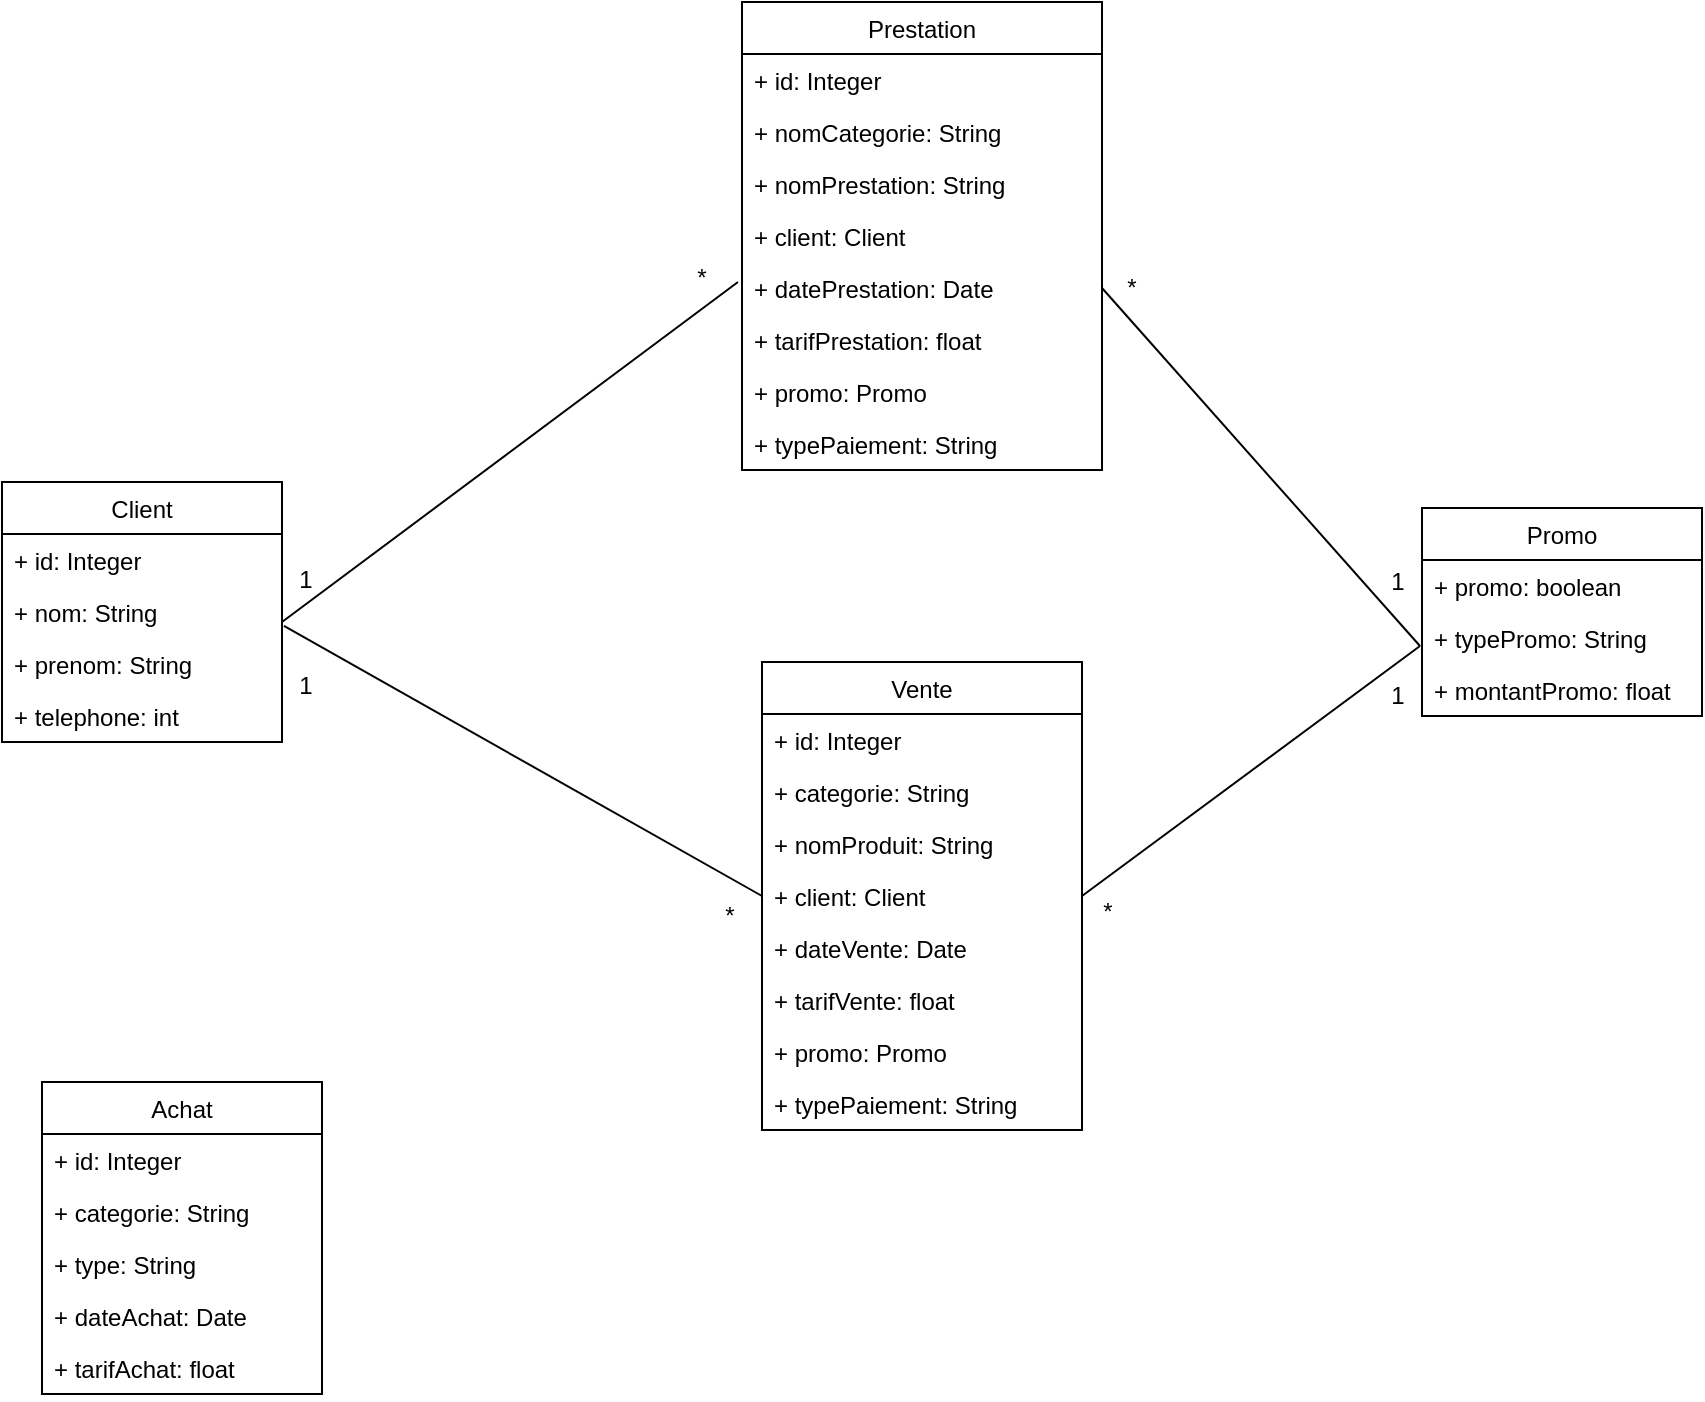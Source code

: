 <mxfile version="17.4.6" type="device"><diagram id="fMGmvMrIr8xtXr33Aj6f" name="Page-1"><mxGraphModel dx="715" dy="484" grid="1" gridSize="10" guides="1" tooltips="1" connect="1" arrows="1" fold="1" page="1" pageScale="1" pageWidth="1169" pageHeight="827" math="0" shadow="0"><root><mxCell id="0"/><mxCell id="1" parent="0"/><mxCell id="Y2WAJ-svTkJFXdTxKHSm-6" value="Client" style="swimlane;fontStyle=0;childLayout=stackLayout;horizontal=1;startSize=26;fillColor=none;horizontalStack=0;resizeParent=1;resizeParentMax=0;resizeLast=0;collapsible=1;marginBottom=0;" vertex="1" parent="1"><mxGeometry x="50" y="300" width="140" height="130" as="geometry"/></mxCell><mxCell id="Y2WAJ-svTkJFXdTxKHSm-31" value="+ id: Integer" style="text;strokeColor=none;fillColor=none;align=left;verticalAlign=top;spacingLeft=4;spacingRight=4;overflow=hidden;rotatable=0;points=[[0,0.5],[1,0.5]];portConstraint=eastwest;" vertex="1" parent="Y2WAJ-svTkJFXdTxKHSm-6"><mxGeometry y="26" width="140" height="26" as="geometry"/></mxCell><mxCell id="Y2WAJ-svTkJFXdTxKHSm-7" value="+ nom: String" style="text;strokeColor=none;fillColor=none;align=left;verticalAlign=top;spacingLeft=4;spacingRight=4;overflow=hidden;rotatable=0;points=[[0,0.5],[1,0.5]];portConstraint=eastwest;" vertex="1" parent="Y2WAJ-svTkJFXdTxKHSm-6"><mxGeometry y="52" width="140" height="26" as="geometry"/></mxCell><mxCell id="Y2WAJ-svTkJFXdTxKHSm-8" value="+ prenom: String" style="text;strokeColor=none;fillColor=none;align=left;verticalAlign=top;spacingLeft=4;spacingRight=4;overflow=hidden;rotatable=0;points=[[0,0.5],[1,0.5]];portConstraint=eastwest;" vertex="1" parent="Y2WAJ-svTkJFXdTxKHSm-6"><mxGeometry y="78" width="140" height="26" as="geometry"/></mxCell><mxCell id="Y2WAJ-svTkJFXdTxKHSm-9" value="+ telephone: int" style="text;strokeColor=none;fillColor=none;align=left;verticalAlign=top;spacingLeft=4;spacingRight=4;overflow=hidden;rotatable=0;points=[[0,0.5],[1,0.5]];portConstraint=eastwest;" vertex="1" parent="Y2WAJ-svTkJFXdTxKHSm-6"><mxGeometry y="104" width="140" height="26" as="geometry"/></mxCell><mxCell id="Y2WAJ-svTkJFXdTxKHSm-10" value="Prestation" style="swimlane;fontStyle=0;childLayout=stackLayout;horizontal=1;startSize=26;fillColor=none;horizontalStack=0;resizeParent=1;resizeParentMax=0;resizeLast=0;collapsible=1;marginBottom=0;" vertex="1" parent="1"><mxGeometry x="420" y="60" width="180" height="234" as="geometry"/></mxCell><mxCell id="Y2WAJ-svTkJFXdTxKHSm-32" value="+ id: Integer" style="text;strokeColor=none;fillColor=none;align=left;verticalAlign=top;spacingLeft=4;spacingRight=4;overflow=hidden;rotatable=0;points=[[0,0.5],[1,0.5]];portConstraint=eastwest;" vertex="1" parent="Y2WAJ-svTkJFXdTxKHSm-10"><mxGeometry y="26" width="180" height="26" as="geometry"/></mxCell><mxCell id="Y2WAJ-svTkJFXdTxKHSm-11" value="+ nomCategorie: String" style="text;strokeColor=none;fillColor=none;align=left;verticalAlign=top;spacingLeft=4;spacingRight=4;overflow=hidden;rotatable=0;points=[[0,0.5],[1,0.5]];portConstraint=eastwest;" vertex="1" parent="Y2WAJ-svTkJFXdTxKHSm-10"><mxGeometry y="52" width="180" height="26" as="geometry"/></mxCell><mxCell id="Y2WAJ-svTkJFXdTxKHSm-12" value="+ nomPrestation: String" style="text;strokeColor=none;fillColor=none;align=left;verticalAlign=top;spacingLeft=4;spacingRight=4;overflow=hidden;rotatable=0;points=[[0,0.5],[1,0.5]];portConstraint=eastwest;" vertex="1" parent="Y2WAJ-svTkJFXdTxKHSm-10"><mxGeometry y="78" width="180" height="26" as="geometry"/></mxCell><mxCell id="Y2WAJ-svTkJFXdTxKHSm-13" value="+ client: Client" style="text;strokeColor=none;fillColor=none;align=left;verticalAlign=top;spacingLeft=4;spacingRight=4;overflow=hidden;rotatable=0;points=[[0,0.5],[1,0.5]];portConstraint=eastwest;" vertex="1" parent="Y2WAJ-svTkJFXdTxKHSm-10"><mxGeometry y="104" width="180" height="26" as="geometry"/></mxCell><mxCell id="Y2WAJ-svTkJFXdTxKHSm-25" value="+ datePrestation: Date" style="text;strokeColor=none;fillColor=none;align=left;verticalAlign=top;spacingLeft=4;spacingRight=4;overflow=hidden;rotatable=0;points=[[0,0.5],[1,0.5]];portConstraint=eastwest;" vertex="1" parent="Y2WAJ-svTkJFXdTxKHSm-10"><mxGeometry y="130" width="180" height="26" as="geometry"/></mxCell><mxCell id="Y2WAJ-svTkJFXdTxKHSm-26" value="+ tarifPrestation: float" style="text;strokeColor=none;fillColor=none;align=left;verticalAlign=top;spacingLeft=4;spacingRight=4;overflow=hidden;rotatable=0;points=[[0,0.5],[1,0.5]];portConstraint=eastwest;" vertex="1" parent="Y2WAJ-svTkJFXdTxKHSm-10"><mxGeometry y="156" width="180" height="26" as="geometry"/></mxCell><mxCell id="Y2WAJ-svTkJFXdTxKHSm-47" value="+ promo: Promo" style="text;strokeColor=none;fillColor=none;align=left;verticalAlign=top;spacingLeft=4;spacingRight=4;overflow=hidden;rotatable=0;points=[[0,0.5],[1,0.5]];portConstraint=eastwest;" vertex="1" parent="Y2WAJ-svTkJFXdTxKHSm-10"><mxGeometry y="182" width="180" height="26" as="geometry"/></mxCell><mxCell id="Y2WAJ-svTkJFXdTxKHSm-30" value="+ typePaiement: String" style="text;strokeColor=none;fillColor=none;align=left;verticalAlign=top;spacingLeft=4;spacingRight=4;overflow=hidden;rotatable=0;points=[[0,0.5],[1,0.5]];portConstraint=eastwest;" vertex="1" parent="Y2WAJ-svTkJFXdTxKHSm-10"><mxGeometry y="208" width="180" height="26" as="geometry"/></mxCell><mxCell id="Y2WAJ-svTkJFXdTxKHSm-14" value="Achat" style="swimlane;fontStyle=0;childLayout=stackLayout;horizontal=1;startSize=26;fillColor=none;horizontalStack=0;resizeParent=1;resizeParentMax=0;resizeLast=0;collapsible=1;marginBottom=0;" vertex="1" parent="1"><mxGeometry x="70" y="600" width="140" height="156" as="geometry"/></mxCell><mxCell id="Y2WAJ-svTkJFXdTxKHSm-15" value="+ id: Integer" style="text;strokeColor=none;fillColor=none;align=left;verticalAlign=top;spacingLeft=4;spacingRight=4;overflow=hidden;rotatable=0;points=[[0,0.5],[1,0.5]];portConstraint=eastwest;" vertex="1" parent="Y2WAJ-svTkJFXdTxKHSm-14"><mxGeometry y="26" width="140" height="26" as="geometry"/></mxCell><mxCell id="Y2WAJ-svTkJFXdTxKHSm-16" value="+ categorie: String" style="text;strokeColor=none;fillColor=none;align=left;verticalAlign=top;spacingLeft=4;spacingRight=4;overflow=hidden;rotatable=0;points=[[0,0.5],[1,0.5]];portConstraint=eastwest;" vertex="1" parent="Y2WAJ-svTkJFXdTxKHSm-14"><mxGeometry y="52" width="140" height="26" as="geometry"/></mxCell><mxCell id="Y2WAJ-svTkJFXdTxKHSm-17" value="+ type: String" style="text;strokeColor=none;fillColor=none;align=left;verticalAlign=top;spacingLeft=4;spacingRight=4;overflow=hidden;rotatable=0;points=[[0,0.5],[1,0.5]];portConstraint=eastwest;" vertex="1" parent="Y2WAJ-svTkJFXdTxKHSm-14"><mxGeometry y="78" width="140" height="26" as="geometry"/></mxCell><mxCell id="Y2WAJ-svTkJFXdTxKHSm-44" value="+ dateAchat: Date" style="text;strokeColor=none;fillColor=none;align=left;verticalAlign=top;spacingLeft=4;spacingRight=4;overflow=hidden;rotatable=0;points=[[0,0.5],[1,0.5]];portConstraint=eastwest;" vertex="1" parent="Y2WAJ-svTkJFXdTxKHSm-14"><mxGeometry y="104" width="140" height="26" as="geometry"/></mxCell><mxCell id="Y2WAJ-svTkJFXdTxKHSm-45" value="+ tarifAchat: float" style="text;strokeColor=none;fillColor=none;align=left;verticalAlign=top;spacingLeft=4;spacingRight=4;overflow=hidden;rotatable=0;points=[[0,0.5],[1,0.5]];portConstraint=eastwest;" vertex="1" parent="Y2WAJ-svTkJFXdTxKHSm-14"><mxGeometry y="130" width="140" height="26" as="geometry"/></mxCell><mxCell id="Y2WAJ-svTkJFXdTxKHSm-18" value="Vente" style="swimlane;fontStyle=0;childLayout=stackLayout;horizontal=1;startSize=26;fillColor=none;horizontalStack=0;resizeParent=1;resizeParentMax=0;resizeLast=0;collapsible=1;marginBottom=0;" vertex="1" parent="1"><mxGeometry x="430" y="390" width="160" height="234" as="geometry"/></mxCell><mxCell id="Y2WAJ-svTkJFXdTxKHSm-19" value="+ id: Integer" style="text;strokeColor=none;fillColor=none;align=left;verticalAlign=top;spacingLeft=4;spacingRight=4;overflow=hidden;rotatable=0;points=[[0,0.5],[1,0.5]];portConstraint=eastwest;" vertex="1" parent="Y2WAJ-svTkJFXdTxKHSm-18"><mxGeometry y="26" width="160" height="26" as="geometry"/></mxCell><mxCell id="Y2WAJ-svTkJFXdTxKHSm-20" value="+ categorie: String" style="text;strokeColor=none;fillColor=none;align=left;verticalAlign=top;spacingLeft=4;spacingRight=4;overflow=hidden;rotatable=0;points=[[0,0.5],[1,0.5]];portConstraint=eastwest;" vertex="1" parent="Y2WAJ-svTkJFXdTxKHSm-18"><mxGeometry y="52" width="160" height="26" as="geometry"/></mxCell><mxCell id="Y2WAJ-svTkJFXdTxKHSm-21" value="+ nomProduit: String" style="text;strokeColor=none;fillColor=none;align=left;verticalAlign=top;spacingLeft=4;spacingRight=4;overflow=hidden;rotatable=0;points=[[0,0.5],[1,0.5]];portConstraint=eastwest;" vertex="1" parent="Y2WAJ-svTkJFXdTxKHSm-18"><mxGeometry y="78" width="160" height="26" as="geometry"/></mxCell><mxCell id="Y2WAJ-svTkJFXdTxKHSm-33" value="+ client: Client" style="text;strokeColor=none;fillColor=none;align=left;verticalAlign=top;spacingLeft=4;spacingRight=4;overflow=hidden;rotatable=0;points=[[0,0.5],[1,0.5]];portConstraint=eastwest;" vertex="1" parent="Y2WAJ-svTkJFXdTxKHSm-18"><mxGeometry y="104" width="160" height="26" as="geometry"/></mxCell><mxCell id="Y2WAJ-svTkJFXdTxKHSm-34" value="+ dateVente: Date" style="text;strokeColor=none;fillColor=none;align=left;verticalAlign=top;spacingLeft=4;spacingRight=4;overflow=hidden;rotatable=0;points=[[0,0.5],[1,0.5]];portConstraint=eastwest;" vertex="1" parent="Y2WAJ-svTkJFXdTxKHSm-18"><mxGeometry y="130" width="160" height="26" as="geometry"/></mxCell><mxCell id="Y2WAJ-svTkJFXdTxKHSm-35" value="+ tarifVente: float" style="text;strokeColor=none;fillColor=none;align=left;verticalAlign=top;spacingLeft=4;spacingRight=4;overflow=hidden;rotatable=0;points=[[0,0.5],[1,0.5]];portConstraint=eastwest;" vertex="1" parent="Y2WAJ-svTkJFXdTxKHSm-18"><mxGeometry y="156" width="160" height="26" as="geometry"/></mxCell><mxCell id="Y2WAJ-svTkJFXdTxKHSm-48" value="+ promo: Promo" style="text;strokeColor=none;fillColor=none;align=left;verticalAlign=top;spacingLeft=4;spacingRight=4;overflow=hidden;rotatable=0;points=[[0,0.5],[1,0.5]];portConstraint=eastwest;" vertex="1" parent="Y2WAJ-svTkJFXdTxKHSm-18"><mxGeometry y="182" width="160" height="26" as="geometry"/></mxCell><mxCell id="Y2WAJ-svTkJFXdTxKHSm-39" value="+ typePaiement: String" style="text;strokeColor=none;fillColor=none;align=left;verticalAlign=top;spacingLeft=4;spacingRight=4;overflow=hidden;rotatable=0;points=[[0,0.5],[1,0.5]];portConstraint=eastwest;" vertex="1" parent="Y2WAJ-svTkJFXdTxKHSm-18"><mxGeometry y="208" width="160" height="26" as="geometry"/></mxCell><mxCell id="Y2WAJ-svTkJFXdTxKHSm-40" value="Promo" style="swimlane;fontStyle=0;childLayout=stackLayout;horizontal=1;startSize=26;fillColor=none;horizontalStack=0;resizeParent=1;resizeParentMax=0;resizeLast=0;collapsible=1;marginBottom=0;" vertex="1" parent="1"><mxGeometry x="760" y="313" width="140" height="104" as="geometry"/></mxCell><mxCell id="Y2WAJ-svTkJFXdTxKHSm-36" value="+ promo: boolean" style="text;strokeColor=none;fillColor=none;align=left;verticalAlign=top;spacingLeft=4;spacingRight=4;overflow=hidden;rotatable=0;points=[[0,0.5],[1,0.5]];portConstraint=eastwest;" vertex="1" parent="Y2WAJ-svTkJFXdTxKHSm-40"><mxGeometry y="26" width="140" height="26" as="geometry"/></mxCell><mxCell id="Y2WAJ-svTkJFXdTxKHSm-37" value="+ typePromo: String" style="text;strokeColor=none;fillColor=none;align=left;verticalAlign=top;spacingLeft=4;spacingRight=4;overflow=hidden;rotatable=0;points=[[0,0.5],[1,0.5]];portConstraint=eastwest;" vertex="1" parent="Y2WAJ-svTkJFXdTxKHSm-40"><mxGeometry y="52" width="140" height="26" as="geometry"/></mxCell><mxCell id="Y2WAJ-svTkJFXdTxKHSm-38" value="+ montantPromo: float" style="text;strokeColor=none;fillColor=none;align=left;verticalAlign=top;spacingLeft=4;spacingRight=4;overflow=hidden;rotatable=0;points=[[0,0.5],[1,0.5]];portConstraint=eastwest;" vertex="1" parent="Y2WAJ-svTkJFXdTxKHSm-40"><mxGeometry y="78" width="140" height="26" as="geometry"/></mxCell><mxCell id="Y2WAJ-svTkJFXdTxKHSm-55" value="*" style="text;html=1;strokeColor=none;fillColor=none;align=center;verticalAlign=middle;whiteSpace=wrap;rounded=0;" vertex="1" parent="1"><mxGeometry x="370" y="183" width="60" height="30" as="geometry"/></mxCell><mxCell id="Y2WAJ-svTkJFXdTxKHSm-56" value="1" style="text;html=1;strokeColor=none;fillColor=none;align=center;verticalAlign=middle;whiteSpace=wrap;rounded=0;" vertex="1" parent="1"><mxGeometry x="172" y="334" width="60" height="30" as="geometry"/></mxCell><mxCell id="Y2WAJ-svTkJFXdTxKHSm-57" value="*" style="text;html=1;strokeColor=none;fillColor=none;align=center;verticalAlign=middle;whiteSpace=wrap;rounded=0;" vertex="1" parent="1"><mxGeometry x="384" y="502" width="60" height="30" as="geometry"/></mxCell><mxCell id="Y2WAJ-svTkJFXdTxKHSm-61" value="" style="endArrow=none;html=1;rounded=0;exitX=0.25;exitY=1;exitDx=0;exitDy=0;entryX=0.75;entryY=1;entryDx=0;entryDy=0;" edge="1" parent="1"><mxGeometry width="50" height="50" relative="1" as="geometry"><mxPoint x="190" y="370" as="sourcePoint"/><mxPoint x="418" y="200" as="targetPoint"/></mxGeometry></mxCell><mxCell id="Y2WAJ-svTkJFXdTxKHSm-62" value="" style="endArrow=none;html=1;rounded=0;exitX=1.007;exitY=0.769;exitDx=0;exitDy=0;exitPerimeter=0;entryX=0;entryY=0.5;entryDx=0;entryDy=0;" edge="1" parent="1" source="Y2WAJ-svTkJFXdTxKHSm-7" target="Y2WAJ-svTkJFXdTxKHSm-33"><mxGeometry width="50" height="50" relative="1" as="geometry"><mxPoint x="260" y="440" as="sourcePoint"/><mxPoint x="310" y="390" as="targetPoint"/></mxGeometry></mxCell><mxCell id="Y2WAJ-svTkJFXdTxKHSm-63" value="" style="endArrow=none;html=1;rounded=0;entryX=0.75;entryY=1;entryDx=0;entryDy=0;exitX=1;exitY=0.5;exitDx=0;exitDy=0;" edge="1" parent="1" source="Y2WAJ-svTkJFXdTxKHSm-33"><mxGeometry width="50" height="50" relative="1" as="geometry"><mxPoint x="650" y="370" as="sourcePoint"/><mxPoint x="759" y="382" as="targetPoint"/></mxGeometry></mxCell><mxCell id="Y2WAJ-svTkJFXdTxKHSm-64" value="" style="endArrow=none;html=1;rounded=0;entryX=0.75;entryY=1;entryDx=0;entryDy=0;exitX=1;exitY=0.5;exitDx=0;exitDy=0;" edge="1" parent="1" source="Y2WAJ-svTkJFXdTxKHSm-25"><mxGeometry width="50" height="50" relative="1" as="geometry"><mxPoint x="640" y="380" as="sourcePoint"/><mxPoint x="759" y="382" as="targetPoint"/></mxGeometry></mxCell><mxCell id="Y2WAJ-svTkJFXdTxKHSm-65" value="1" style="text;html=1;strokeColor=none;fillColor=none;align=center;verticalAlign=middle;whiteSpace=wrap;rounded=0;" vertex="1" parent="1"><mxGeometry x="718" y="335" width="60" height="30" as="geometry"/></mxCell><mxCell id="Y2WAJ-svTkJFXdTxKHSm-66" value="1" style="text;html=1;strokeColor=none;fillColor=none;align=center;verticalAlign=middle;whiteSpace=wrap;rounded=0;" vertex="1" parent="1"><mxGeometry x="718" y="392" width="60" height="30" as="geometry"/></mxCell><mxCell id="Y2WAJ-svTkJFXdTxKHSm-67" value="1" style="text;html=1;strokeColor=none;fillColor=none;align=center;verticalAlign=middle;whiteSpace=wrap;rounded=0;" vertex="1" parent="1"><mxGeometry x="172" y="387" width="60" height="30" as="geometry"/></mxCell><mxCell id="Y2WAJ-svTkJFXdTxKHSm-68" value="*" style="text;html=1;strokeColor=none;fillColor=none;align=center;verticalAlign=middle;whiteSpace=wrap;rounded=0;" vertex="1" parent="1"><mxGeometry x="573" y="500" width="60" height="30" as="geometry"/></mxCell><mxCell id="Y2WAJ-svTkJFXdTxKHSm-69" value="*" style="text;html=1;strokeColor=none;fillColor=none;align=center;verticalAlign=middle;whiteSpace=wrap;rounded=0;" vertex="1" parent="1"><mxGeometry x="585" y="188" width="60" height="30" as="geometry"/></mxCell></root></mxGraphModel></diagram></mxfile>